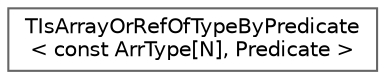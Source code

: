digraph "Graphical Class Hierarchy"
{
 // INTERACTIVE_SVG=YES
 // LATEX_PDF_SIZE
  bgcolor="transparent";
  edge [fontname=Helvetica,fontsize=10,labelfontname=Helvetica,labelfontsize=10];
  node [fontname=Helvetica,fontsize=10,shape=box,height=0.2,width=0.4];
  rankdir="LR";
  Node0 [id="Node000000",label="TIsArrayOrRefOfTypeByPredicate\l\< const ArrType[N], Predicate \>",height=0.2,width=0.4,color="grey40", fillcolor="white", style="filled",URL="$d2/db2/structTIsArrayOrRefOfTypeByPredicate_3_01const_01ArrType_0fN_0e_00_01Predicate_01_4.html",tooltip=" "];
}
